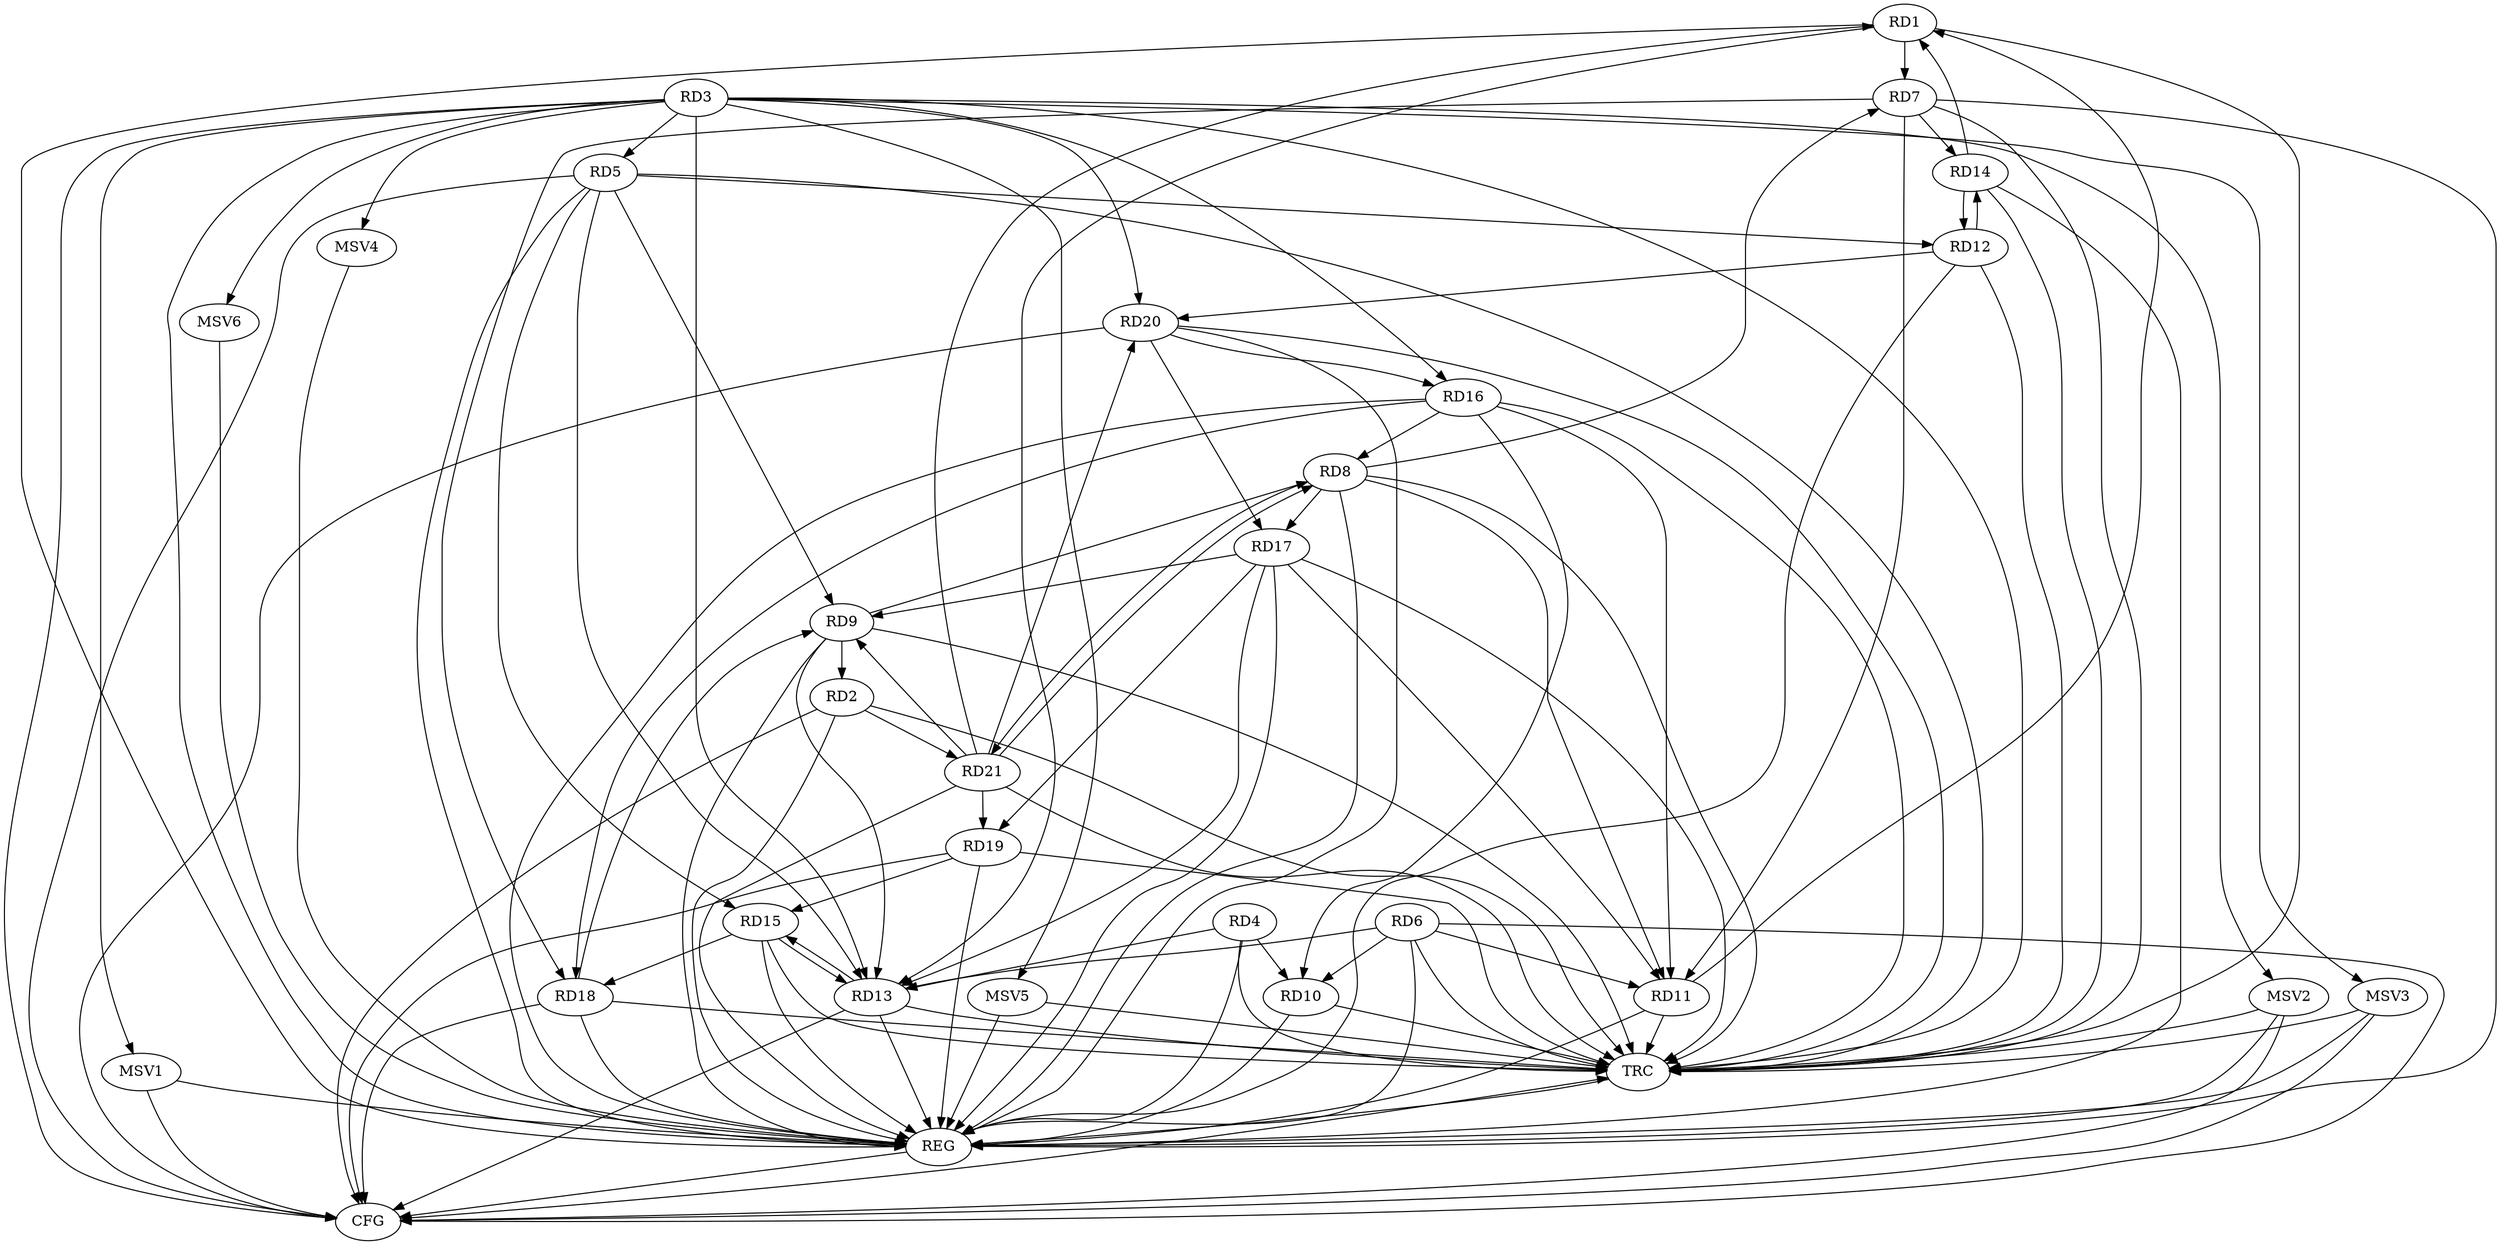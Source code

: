 strict digraph G {
  RD1 [ label="RD1" ];
  RD2 [ label="RD2" ];
  RD3 [ label="RD3" ];
  RD4 [ label="RD4" ];
  RD5 [ label="RD5" ];
  RD6 [ label="RD6" ];
  RD7 [ label="RD7" ];
  RD8 [ label="RD8" ];
  RD9 [ label="RD9" ];
  RD10 [ label="RD10" ];
  RD11 [ label="RD11" ];
  RD12 [ label="RD12" ];
  RD13 [ label="RD13" ];
  RD14 [ label="RD14" ];
  RD15 [ label="RD15" ];
  RD16 [ label="RD16" ];
  RD17 [ label="RD17" ];
  RD18 [ label="RD18" ];
  RD19 [ label="RD19" ];
  RD20 [ label="RD20" ];
  RD21 [ label="RD21" ];
  REG [ label="REG" ];
  CFG [ label="CFG" ];
  TRC [ label="TRC" ];
  MSV1 [ label="MSV1" ];
  MSV2 [ label="MSV2" ];
  MSV3 [ label="MSV3" ];
  MSV4 [ label="MSV4" ];
  MSV5 [ label="MSV5" ];
  MSV6 [ label="MSV6" ];
  RD1 -> RD7;
  RD11 -> RD1;
  RD1 -> RD13;
  RD14 -> RD1;
  RD21 -> RD1;
  RD9 -> RD2;
  RD2 -> RD21;
  RD3 -> RD5;
  RD3 -> RD13;
  RD3 -> RD16;
  RD3 -> RD20;
  RD4 -> RD10;
  RD4 -> RD13;
  RD5 -> RD9;
  RD5 -> RD12;
  RD5 -> RD13;
  RD5 -> RD15;
  RD6 -> RD10;
  RD6 -> RD11;
  RD6 -> RD13;
  RD8 -> RD7;
  RD7 -> RD11;
  RD7 -> RD14;
  RD7 -> RD18;
  RD9 -> RD8;
  RD8 -> RD11;
  RD16 -> RD8;
  RD8 -> RD17;
  RD8 -> RD21;
  RD21 -> RD8;
  RD9 -> RD13;
  RD17 -> RD9;
  RD18 -> RD9;
  RD21 -> RD9;
  RD16 -> RD10;
  RD16 -> RD11;
  RD17 -> RD11;
  RD12 -> RD14;
  RD14 -> RD12;
  RD12 -> RD20;
  RD13 -> RD15;
  RD15 -> RD13;
  RD17 -> RD13;
  RD15 -> RD18;
  RD19 -> RD15;
  RD16 -> RD18;
  RD20 -> RD16;
  RD17 -> RD19;
  RD20 -> RD17;
  RD21 -> RD19;
  RD21 -> RD20;
  RD1 -> REG;
  RD2 -> REG;
  RD3 -> REG;
  RD4 -> REG;
  RD5 -> REG;
  RD6 -> REG;
  RD7 -> REG;
  RD8 -> REG;
  RD9 -> REG;
  RD10 -> REG;
  RD11 -> REG;
  RD12 -> REG;
  RD13 -> REG;
  RD14 -> REG;
  RD15 -> REG;
  RD16 -> REG;
  RD17 -> REG;
  RD18 -> REG;
  RD19 -> REG;
  RD20 -> REG;
  RD21 -> REG;
  RD2 -> CFG;
  RD6 -> CFG;
  RD13 -> CFG;
  RD3 -> CFG;
  RD5 -> CFG;
  RD18 -> CFG;
  RD20 -> CFG;
  RD19 -> CFG;
  REG -> CFG;
  RD1 -> TRC;
  RD2 -> TRC;
  RD3 -> TRC;
  RD4 -> TRC;
  RD5 -> TRC;
  RD6 -> TRC;
  RD7 -> TRC;
  RD8 -> TRC;
  RD9 -> TRC;
  RD10 -> TRC;
  RD11 -> TRC;
  RD12 -> TRC;
  RD13 -> TRC;
  RD14 -> TRC;
  RD15 -> TRC;
  RD16 -> TRC;
  RD17 -> TRC;
  RD18 -> TRC;
  RD19 -> TRC;
  RD20 -> TRC;
  RD21 -> TRC;
  CFG -> TRC;
  TRC -> REG;
  RD3 -> MSV1;
  MSV1 -> REG;
  MSV1 -> CFG;
  RD3 -> MSV2;
  MSV2 -> REG;
  MSV2 -> TRC;
  MSV2 -> CFG;
  RD3 -> MSV3;
  MSV3 -> REG;
  MSV3 -> TRC;
  MSV3 -> CFG;
  RD3 -> MSV4;
  MSV4 -> REG;
  RD3 -> MSV5;
  MSV5 -> REG;
  MSV5 -> TRC;
  RD3 -> MSV6;
  MSV6 -> REG;
}
